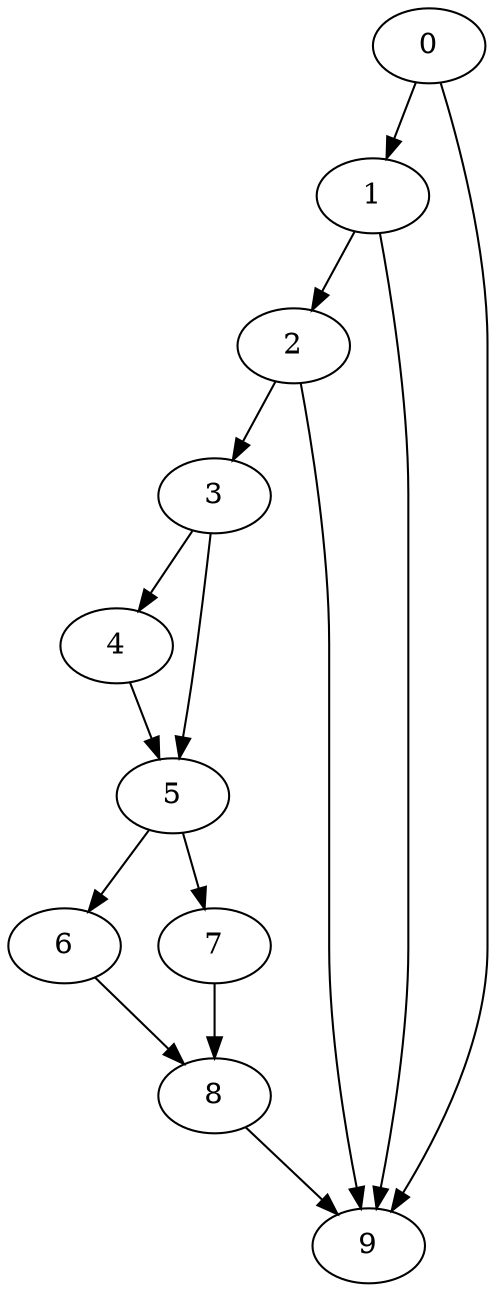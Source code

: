 digraph {
	0
	1
	2
	3
	4
	5
	6
	7
	8
	9
	1 -> 2
	3 -> 4
	5 -> 7
	2 -> 9
	8 -> 9
	0 -> 9
	1 -> 9
	0 -> 1
	2 -> 3
	3 -> 5
	4 -> 5
	5 -> 6
	6 -> 8
	7 -> 8
}
